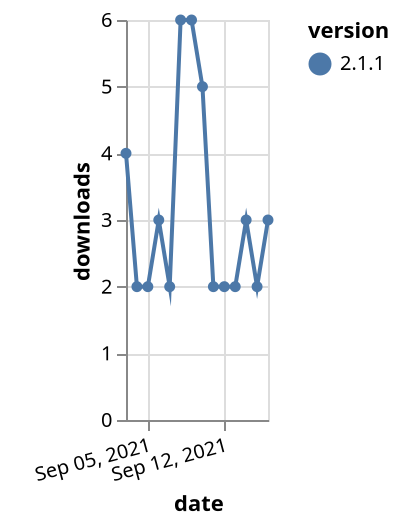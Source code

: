 {"$schema": "https://vega.github.io/schema/vega-lite/v5.json", "description": "A simple bar chart with embedded data.", "data": {"values": [{"date": "2021-09-03", "total": 4383, "delta": 4, "version": "2.1.1"}, {"date": "2021-09-04", "total": 4385, "delta": 2, "version": "2.1.1"}, {"date": "2021-09-05", "total": 4387, "delta": 2, "version": "2.1.1"}, {"date": "2021-09-06", "total": 4390, "delta": 3, "version": "2.1.1"}, {"date": "2021-09-07", "total": 4392, "delta": 2, "version": "2.1.1"}, {"date": "2021-09-08", "total": 4398, "delta": 6, "version": "2.1.1"}, {"date": "2021-09-09", "total": 4404, "delta": 6, "version": "2.1.1"}, {"date": "2021-09-10", "total": 4409, "delta": 5, "version": "2.1.1"}, {"date": "2021-09-11", "total": 4411, "delta": 2, "version": "2.1.1"}, {"date": "2021-09-12", "total": 4413, "delta": 2, "version": "2.1.1"}, {"date": "2021-09-13", "total": 4415, "delta": 2, "version": "2.1.1"}, {"date": "2021-09-14", "total": 4418, "delta": 3, "version": "2.1.1"}, {"date": "2021-09-15", "total": 4420, "delta": 2, "version": "2.1.1"}, {"date": "2021-09-16", "total": 4423, "delta": 3, "version": "2.1.1"}]}, "width": "container", "mark": {"type": "line", "point": {"filled": true}}, "encoding": {"x": {"field": "date", "type": "temporal", "timeUnit": "yearmonthdate", "title": "date", "axis": {"labelAngle": -15}}, "y": {"field": "delta", "type": "quantitative", "title": "downloads"}, "color": {"field": "version", "type": "nominal"}, "tooltip": {"field": "delta"}}}